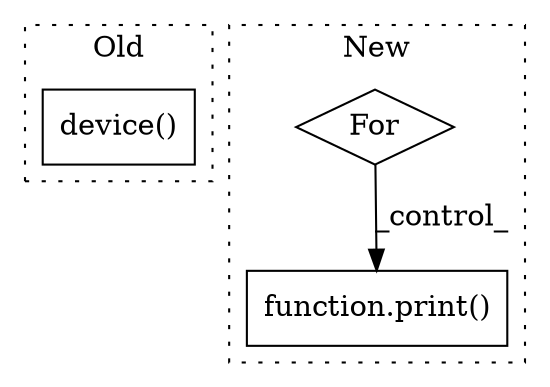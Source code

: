 digraph G {
subgraph cluster0 {
1 [label="device()" a="75" s="425,463" l="13,1" shape="box"];
label = "Old";
style="dotted";
}
subgraph cluster1 {
2 [label="For" a="107" s="727,748" l="4,18" shape="diamond"];
3 [label="function.print()" a="75" s="766,907" l="6,1" shape="box"];
label = "New";
style="dotted";
}
2 -> 3 [label="_control_"];
}